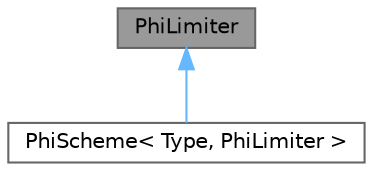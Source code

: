 digraph "PhiLimiter"
{
 // LATEX_PDF_SIZE
  bgcolor="transparent";
  edge [fontname=Helvetica,fontsize=10,labelfontname=Helvetica,labelfontsize=10];
  node [fontname=Helvetica,fontsize=10,shape=box,height=0.2,width=0.4];
  Node1 [id="Node000001",label="PhiLimiter",height=0.2,width=0.4,color="gray40", fillcolor="grey60", style="filled", fontcolor="black",tooltip="Class with limiter function which returns the limiter for the Phi differencing scheme."];
  Node1 -> Node2 [id="edge1_Node000001_Node000002",dir="back",color="steelblue1",style="solid",tooltip=" "];
  Node2 [id="Node000002",label="PhiScheme\< Type, PhiLimiter \>",height=0.2,width=0.4,color="gray40", fillcolor="white", style="filled",URL="$classFoam_1_1PhiScheme.html",tooltip="Class to create the weighting-factors based on the face-flux."];
}
